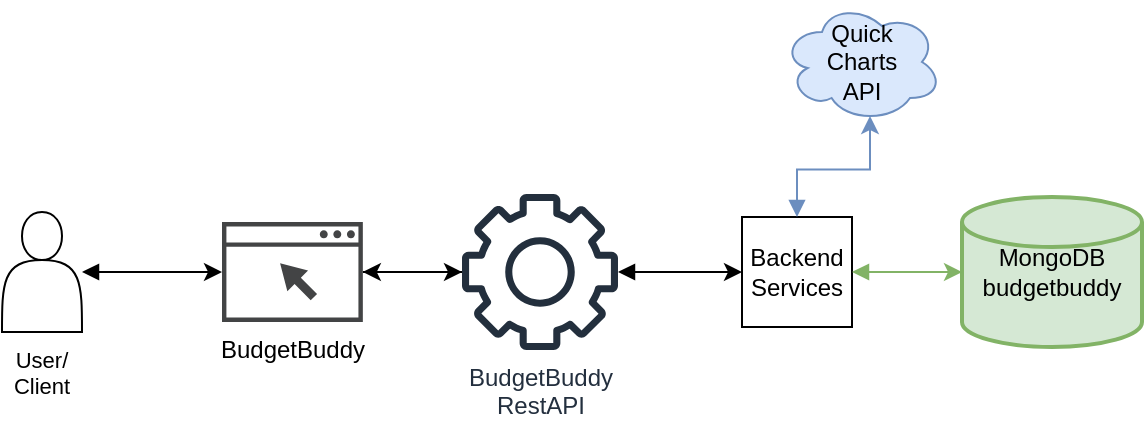 <mxfile version="24.0.0" type="github">
  <diagram name="Page-1" id="ewiBHyglYaFrvX0n1ppV">
    <mxGraphModel dx="2266" dy="845" grid="1" gridSize="10" guides="1" tooltips="1" connect="1" arrows="1" fold="1" page="1" pageScale="1" pageWidth="850" pageHeight="1100" math="0" shadow="0">
      <root>
        <mxCell id="0" />
        <mxCell id="1" parent="0" />
        <mxCell id="eUqToZMINTxPjIfOUlDq-1" style="edgeStyle=orthogonalEdgeStyle;rounded=0;orthogonalLoop=1;jettySize=auto;html=1;" edge="1" parent="1" source="eUqToZMINTxPjIfOUlDq-2" target="eUqToZMINTxPjIfOUlDq-14">
          <mxGeometry relative="1" as="geometry" />
        </mxCell>
        <mxCell id="eUqToZMINTxPjIfOUlDq-2" value="BudgetBuddy&lt;div&gt;&lt;br&gt;&lt;/div&gt;" style="sketch=0;pointerEvents=1;shadow=0;dashed=0;html=1;strokeColor=none;fillColor=#434445;aspect=fixed;labelPosition=center;verticalLabelPosition=bottom;verticalAlign=top;align=center;outlineConnect=0;shape=mxgraph.vvd.web_browser;" vertex="1" parent="1">
          <mxGeometry x="170" y="560" width="70.42" height="50" as="geometry" />
        </mxCell>
        <mxCell id="eUqToZMINTxPjIfOUlDq-3" style="edgeStyle=orthogonalEdgeStyle;rounded=0;orthogonalLoop=1;jettySize=auto;html=1;" edge="1" parent="1" source="eUqToZMINTxPjIfOUlDq-14" target="eUqToZMINTxPjIfOUlDq-2">
          <mxGeometry relative="1" as="geometry" />
        </mxCell>
        <mxCell id="eUqToZMINTxPjIfOUlDq-47" style="edgeStyle=orthogonalEdgeStyle;rounded=0;orthogonalLoop=1;jettySize=auto;html=1;entryX=0;entryY=0.5;entryDx=0;entryDy=0;startArrow=block;startFill=1;" edge="1" parent="1" source="eUqToZMINTxPjIfOUlDq-14" target="eUqToZMINTxPjIfOUlDq-46">
          <mxGeometry relative="1" as="geometry" />
        </mxCell>
        <mxCell id="eUqToZMINTxPjIfOUlDq-14" value="BudgetBuddy&lt;div&gt;RestAPI&lt;/div&gt;" style="sketch=0;outlineConnect=0;fontColor=#232F3E;gradientColor=none;fillColor=#232F3D;strokeColor=none;dashed=0;verticalLabelPosition=bottom;verticalAlign=top;align=center;html=1;fontSize=12;fontStyle=0;aspect=fixed;pointerEvents=1;shape=mxgraph.aws4.gear;" vertex="1" parent="1">
          <mxGeometry x="290" y="546" width="78" height="78" as="geometry" />
        </mxCell>
        <mxCell id="eUqToZMINTxPjIfOUlDq-19" value="MongoDB&lt;div&gt;budgetbuddy&lt;/div&gt;" style="strokeWidth=2;html=1;shape=mxgraph.flowchart.database;whiteSpace=wrap;fillColor=#d5e8d4;strokeColor=#82b366;" vertex="1" parent="1">
          <mxGeometry x="540" y="547.5" width="90" height="75" as="geometry" />
        </mxCell>
        <mxCell id="eUqToZMINTxPjIfOUlDq-20" value="Quick&lt;div&gt;Charts&lt;/div&gt;&lt;div&gt;API&lt;/div&gt;" style="ellipse;shape=cloud;whiteSpace=wrap;html=1;fillColor=#dae8fc;strokeColor=#6c8ebf;" vertex="1" parent="1">
          <mxGeometry x="450" y="450" width="80" height="60" as="geometry" />
        </mxCell>
        <mxCell id="eUqToZMINTxPjIfOUlDq-43" style="edgeStyle=orthogonalEdgeStyle;rounded=0;orthogonalLoop=1;jettySize=auto;html=1;startArrow=block;startFill=1;" edge="1" parent="1" source="eUqToZMINTxPjIfOUlDq-44" target="eUqToZMINTxPjIfOUlDq-2">
          <mxGeometry relative="1" as="geometry" />
        </mxCell>
        <mxCell id="eUqToZMINTxPjIfOUlDq-44" value="&lt;font style=&quot;font-size: 11px;&quot;&gt;User/&lt;/font&gt;&lt;div style=&quot;font-size: 11px;&quot;&gt;&lt;font style=&quot;font-size: 11px;&quot;&gt;Client&lt;/font&gt;&lt;/div&gt;" style="shape=actor;whiteSpace=wrap;html=1;labelPosition=center;verticalLabelPosition=bottom;align=center;verticalAlign=top;" vertex="1" parent="1">
          <mxGeometry x="60" y="555" width="40" height="60" as="geometry" />
        </mxCell>
        <mxCell id="eUqToZMINTxPjIfOUlDq-46" value="&lt;div&gt;Backend&lt;/div&gt;Services" style="whiteSpace=wrap;html=1;aspect=fixed;" vertex="1" parent="1">
          <mxGeometry x="430" y="557.5" width="55" height="55" as="geometry" />
        </mxCell>
        <mxCell id="eUqToZMINTxPjIfOUlDq-48" style="edgeStyle=orthogonalEdgeStyle;rounded=0;orthogonalLoop=1;jettySize=auto;html=1;exitX=0.5;exitY=0;exitDx=0;exitDy=0;entryX=0.55;entryY=0.95;entryDx=0;entryDy=0;entryPerimeter=0;startArrow=block;startFill=1;fillColor=#dae8fc;strokeColor=#6c8ebf;" edge="1" parent="1" source="eUqToZMINTxPjIfOUlDq-46" target="eUqToZMINTxPjIfOUlDq-20">
          <mxGeometry relative="1" as="geometry" />
        </mxCell>
        <mxCell id="eUqToZMINTxPjIfOUlDq-49" style="edgeStyle=orthogonalEdgeStyle;rounded=0;orthogonalLoop=1;jettySize=auto;html=1;exitX=1;exitY=0.5;exitDx=0;exitDy=0;entryX=0;entryY=0.5;entryDx=0;entryDy=0;entryPerimeter=0;startArrow=block;startFill=1;fillColor=#d5e8d4;strokeColor=#82b366;" edge="1" parent="1" source="eUqToZMINTxPjIfOUlDq-46" target="eUqToZMINTxPjIfOUlDq-19">
          <mxGeometry relative="1" as="geometry" />
        </mxCell>
      </root>
    </mxGraphModel>
  </diagram>
</mxfile>
